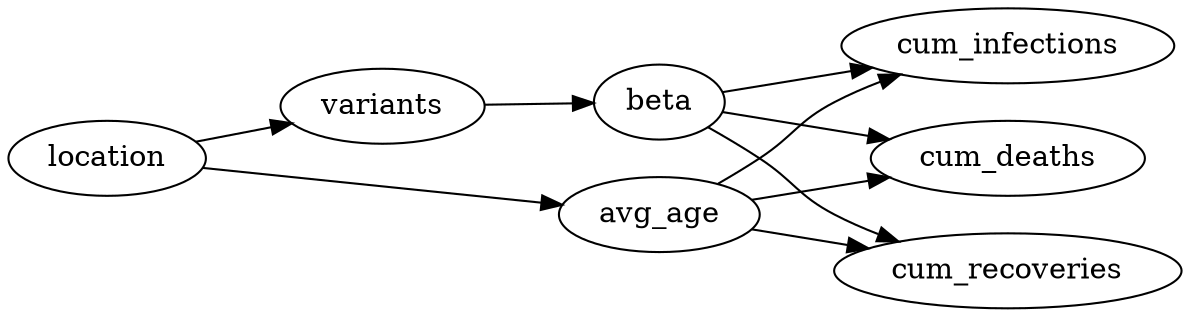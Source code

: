 digraph CausalDAG {
    rankdir=LR;
    variants -> beta;
    beta -> cum_infections;
    beta -> cum_deaths;
    beta -> cum_recoveries;
    location -> variants;
    location -> avg_age;
    avg_age -> cum_infections;
    avg_age -> cum_deaths;
    avg_age -> cum_recoveries;
}
